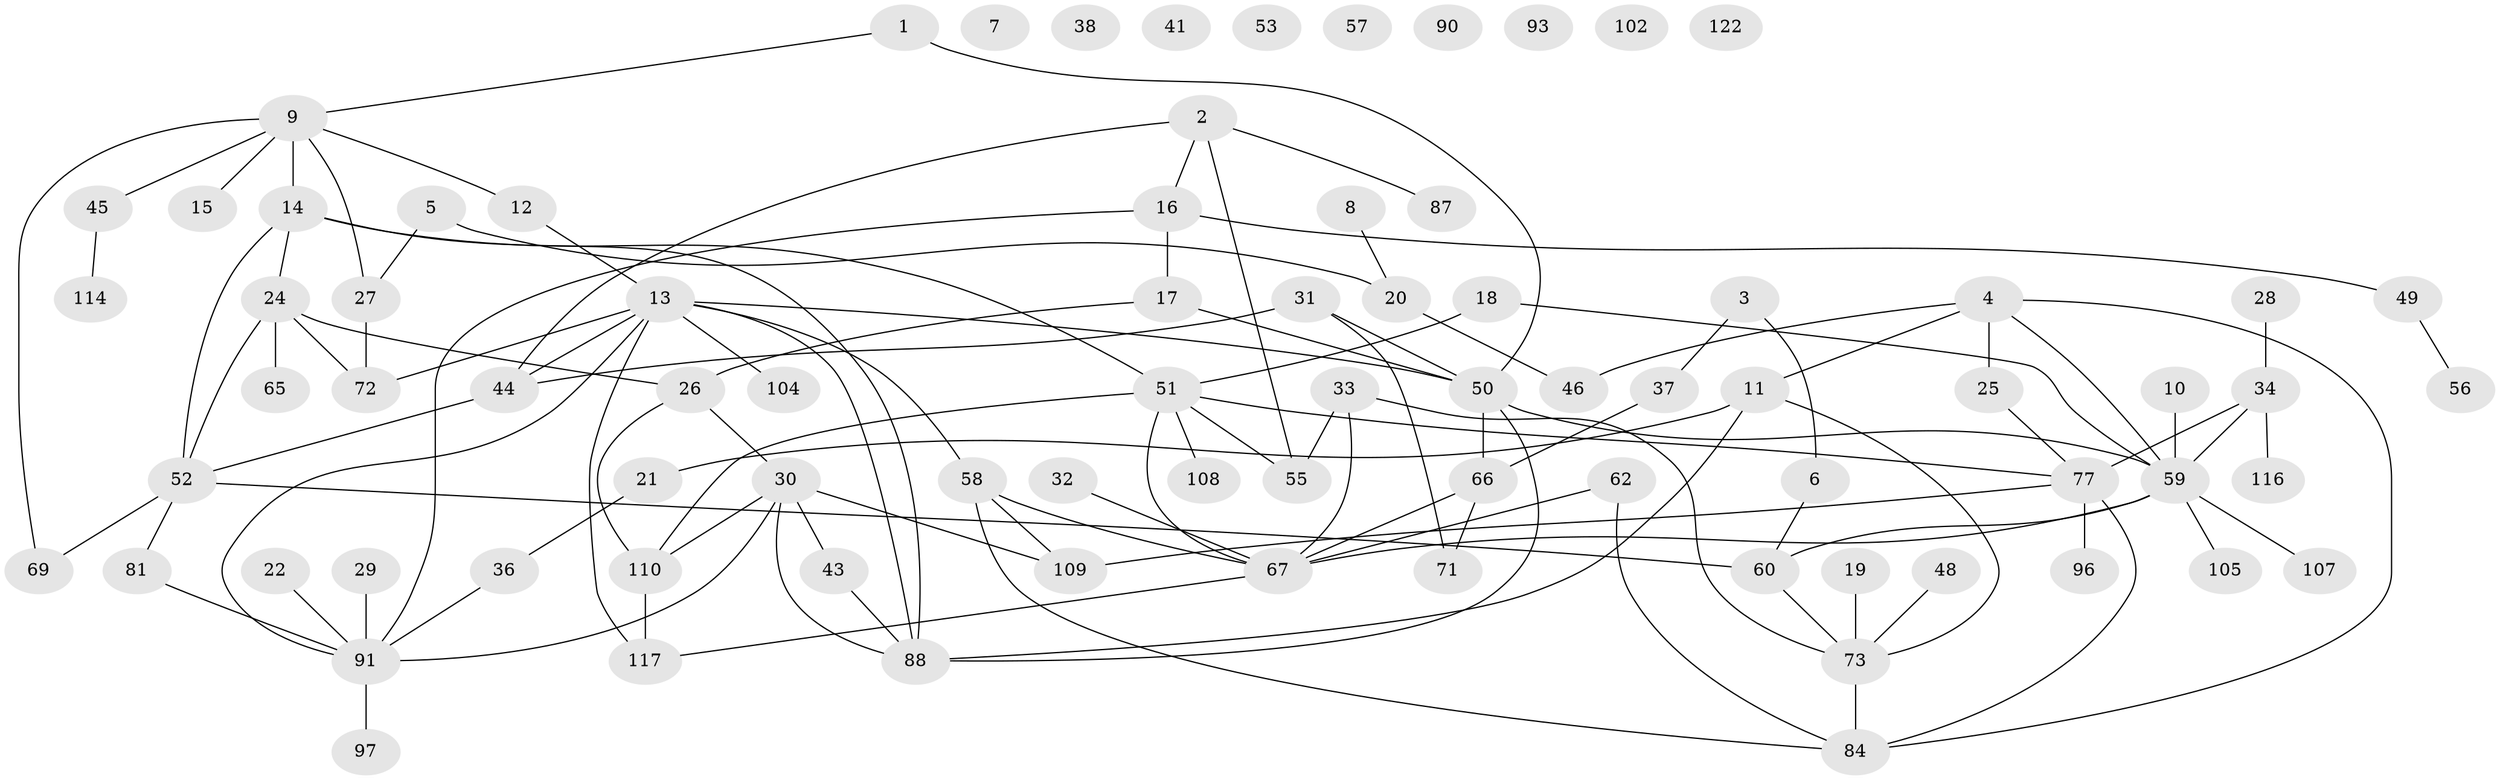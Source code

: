// Generated by graph-tools (version 1.1) at 2025/23/03/03/25 07:23:25]
// undirected, 82 vertices, 114 edges
graph export_dot {
graph [start="1"]
  node [color=gray90,style=filled];
  1;
  2;
  3 [super="+76"];
  4 [super="+89"];
  5;
  6;
  7;
  8;
  9 [super="+100"];
  10;
  11 [super="+92"];
  12 [super="+64"];
  13 [super="+113"];
  14 [super="+23"];
  15;
  16 [super="+98"];
  17 [super="+47"];
  18 [super="+70"];
  19;
  20 [super="+79"];
  21 [super="+61"];
  22;
  24 [super="+120"];
  25 [super="+54"];
  26 [super="+39"];
  27;
  28;
  29;
  30 [super="+35"];
  31 [super="+42"];
  32;
  33 [super="+40"];
  34 [super="+75"];
  36 [super="+112"];
  37;
  38 [super="+68"];
  41;
  43;
  44 [super="+95"];
  45;
  46 [super="+78"];
  48;
  49;
  50 [super="+85"];
  51 [super="+106"];
  52 [super="+63"];
  53;
  55 [super="+115"];
  56;
  57;
  58 [super="+82"];
  59 [super="+101"];
  60 [super="+119"];
  62;
  65 [super="+83"];
  66 [super="+86"];
  67 [super="+74"];
  69;
  71;
  72;
  73 [super="+118"];
  77 [super="+80"];
  81 [super="+103"];
  84 [super="+94"];
  87;
  88 [super="+99"];
  90;
  91 [super="+111"];
  93;
  96;
  97;
  102;
  104;
  105;
  107;
  108;
  109 [super="+121"];
  110;
  114;
  116;
  117;
  122;
  1 -- 9;
  1 -- 50;
  2 -- 44;
  2 -- 87;
  2 -- 16;
  2 -- 55;
  3 -- 37;
  3 -- 6;
  4 -- 25;
  4 -- 46;
  4 -- 84;
  4 -- 59;
  4 -- 11;
  5 -- 20;
  5 -- 27;
  6 -- 60;
  8 -- 20;
  9 -- 14;
  9 -- 15;
  9 -- 45;
  9 -- 69;
  9 -- 27;
  9 -- 12;
  10 -- 59;
  11 -- 21;
  11 -- 73;
  11 -- 88;
  12 -- 13;
  13 -- 72;
  13 -- 88;
  13 -- 91;
  13 -- 104;
  13 -- 50;
  13 -- 117;
  13 -- 44;
  13 -- 58;
  14 -- 52;
  14 -- 51;
  14 -- 88;
  14 -- 24;
  16 -- 17;
  16 -- 49;
  16 -- 91;
  17 -- 26;
  17 -- 50;
  18 -- 59;
  18 -- 51;
  19 -- 73;
  20 -- 46;
  21 -- 36;
  22 -- 91;
  24 -- 26;
  24 -- 72;
  24 -- 65;
  24 -- 52;
  25 -- 77;
  26 -- 110;
  26 -- 30;
  27 -- 72;
  28 -- 34;
  29 -- 91;
  30 -- 88;
  30 -- 110;
  30 -- 43;
  30 -- 91;
  30 -- 109;
  31 -- 50;
  31 -- 71;
  31 -- 44;
  32 -- 67;
  33 -- 73;
  33 -- 67;
  33 -- 55;
  34 -- 116;
  34 -- 77;
  34 -- 59;
  36 -- 91;
  37 -- 66;
  43 -- 88;
  44 -- 52;
  45 -- 114;
  48 -- 73;
  49 -- 56;
  50 -- 66;
  50 -- 88;
  50 -- 59;
  51 -- 77;
  51 -- 110;
  51 -- 67;
  51 -- 108;
  51 -- 55;
  52 -- 81;
  52 -- 69;
  52 -- 60;
  58 -- 67;
  58 -- 84;
  58 -- 109;
  59 -- 105 [weight=2];
  59 -- 107;
  59 -- 67;
  59 -- 60;
  60 -- 73;
  62 -- 84;
  62 -- 67;
  66 -- 71;
  66 -- 67;
  67 -- 117;
  73 -- 84;
  77 -- 84;
  77 -- 96;
  77 -- 109;
  81 -- 91;
  91 -- 97;
  110 -- 117;
}
